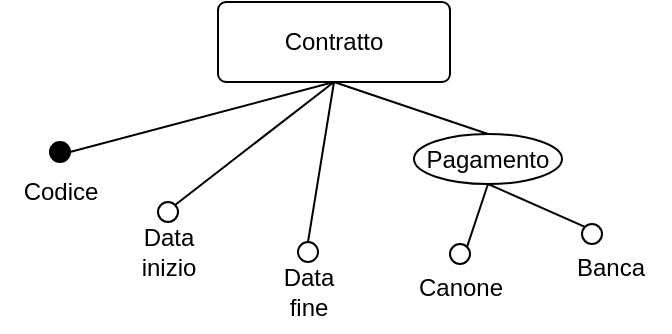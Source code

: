 <mxfile version="20.2.3" type="device"><diagram id="0_oeKXz4s_miRS7-YU_i" name="Pagina-1"><mxGraphModel dx="865" dy="534" grid="1" gridSize="10" guides="1" tooltips="1" connect="1" arrows="1" fold="1" page="1" pageScale="1" pageWidth="827" pageHeight="1169" math="0" shadow="0"><root><mxCell id="0"/><mxCell id="1" parent="0"/><mxCell id="G7u6AfYsuPwKJBhyYit7-2" value="Contratto" style="rounded=1;arcSize=10;whiteSpace=wrap;html=1;align=center;" vertex="1" parent="1"><mxGeometry x="370" y="60" width="116" height="40" as="geometry"/></mxCell><mxCell id="G7u6AfYsuPwKJBhyYit7-3" value="" style="ellipse;whiteSpace=wrap;html=1;aspect=fixed;fillColor=#000000;" vertex="1" parent="1"><mxGeometry x="286" y="130" width="10" height="10" as="geometry"/></mxCell><mxCell id="G7u6AfYsuPwKJBhyYit7-4" value="" style="ellipse;whiteSpace=wrap;html=1;aspect=fixed;" vertex="1" parent="1"><mxGeometry x="340" y="160" width="10" height="10" as="geometry"/></mxCell><mxCell id="G7u6AfYsuPwKJBhyYit7-5" value="" style="ellipse;whiteSpace=wrap;html=1;aspect=fixed;" vertex="1" parent="1"><mxGeometry x="486" y="181" width="10" height="10" as="geometry"/></mxCell><mxCell id="G7u6AfYsuPwKJBhyYit7-7" value="" style="ellipse;whiteSpace=wrap;html=1;aspect=fixed;" vertex="1" parent="1"><mxGeometry x="552" y="171" width="10" height="10" as="geometry"/></mxCell><mxCell id="G7u6AfYsuPwKJBhyYit7-8" value="" style="ellipse;whiteSpace=wrap;html=1;aspect=fixed;" vertex="1" parent="1"><mxGeometry x="410" y="180" width="10" height="10" as="geometry"/></mxCell><mxCell id="G7u6AfYsuPwKJBhyYit7-9" value="Codice" style="text;html=1;align=center;verticalAlign=middle;resizable=0;points=[];autosize=1;strokeColor=none;fillColor=none;" vertex="1" parent="1"><mxGeometry x="261" y="140" width="60" height="30" as="geometry"/></mxCell><mxCell id="G7u6AfYsuPwKJBhyYit7-10" value="Data&lt;br&gt;inizio" style="text;html=1;align=center;verticalAlign=middle;resizable=0;points=[];autosize=1;strokeColor=none;fillColor=none;" vertex="1" parent="1"><mxGeometry x="320" y="165" width="50" height="40" as="geometry"/></mxCell><mxCell id="G7u6AfYsuPwKJBhyYit7-11" value="Data&lt;br&gt;fine" style="text;html=1;align=center;verticalAlign=middle;resizable=0;points=[];autosize=1;strokeColor=none;fillColor=none;" vertex="1" parent="1"><mxGeometry x="390" y="185" width="50" height="40" as="geometry"/></mxCell><mxCell id="G7u6AfYsuPwKJBhyYit7-12" value="Canone" style="text;html=1;align=center;verticalAlign=middle;resizable=0;points=[];autosize=1;strokeColor=none;fillColor=none;" vertex="1" parent="1"><mxGeometry x="456" y="188" width="70" height="30" as="geometry"/></mxCell><mxCell id="G7u6AfYsuPwKJBhyYit7-17" value="Banca" style="text;html=1;align=center;verticalAlign=middle;resizable=0;points=[];autosize=1;strokeColor=none;fillColor=none;" vertex="1" parent="1"><mxGeometry x="536" y="178" width="60" height="30" as="geometry"/></mxCell><mxCell id="G7u6AfYsuPwKJBhyYit7-18" value="" style="endArrow=none;html=1;rounded=0;entryX=0.5;entryY=1;entryDx=0;entryDy=0;exitX=1;exitY=0.5;exitDx=0;exitDy=0;" edge="1" parent="1" source="G7u6AfYsuPwKJBhyYit7-3" target="G7u6AfYsuPwKJBhyYit7-2"><mxGeometry width="50" height="50" relative="1" as="geometry"><mxPoint x="390" y="240" as="sourcePoint"/><mxPoint x="440" y="190" as="targetPoint"/></mxGeometry></mxCell><mxCell id="G7u6AfYsuPwKJBhyYit7-19" value="" style="endArrow=none;html=1;rounded=0;entryX=0.5;entryY=1;entryDx=0;entryDy=0;exitX=1;exitY=0;exitDx=0;exitDy=0;" edge="1" parent="1" source="G7u6AfYsuPwKJBhyYit7-4" target="G7u6AfYsuPwKJBhyYit7-2"><mxGeometry width="50" height="50" relative="1" as="geometry"><mxPoint x="390" y="240" as="sourcePoint"/><mxPoint x="440" y="190" as="targetPoint"/></mxGeometry></mxCell><mxCell id="G7u6AfYsuPwKJBhyYit7-20" value="Pagamento" style="ellipse;whiteSpace=wrap;html=1;" vertex="1" parent="1"><mxGeometry x="468" y="126" width="74" height="25" as="geometry"/></mxCell><mxCell id="G7u6AfYsuPwKJBhyYit7-21" value="" style="endArrow=none;html=1;rounded=0;entryX=0.5;entryY=1;entryDx=0;entryDy=0;exitX=0.5;exitY=0;exitDx=0;exitDy=0;" edge="1" parent="1" source="G7u6AfYsuPwKJBhyYit7-8" target="G7u6AfYsuPwKJBhyYit7-2"><mxGeometry width="50" height="50" relative="1" as="geometry"><mxPoint x="390" y="240" as="sourcePoint"/><mxPoint x="440" y="190" as="targetPoint"/></mxGeometry></mxCell><mxCell id="G7u6AfYsuPwKJBhyYit7-22" value="" style="endArrow=none;html=1;rounded=0;entryX=0.5;entryY=1;entryDx=0;entryDy=0;exitX=0.5;exitY=0;exitDx=0;exitDy=0;" edge="1" parent="1" source="G7u6AfYsuPwKJBhyYit7-20" target="G7u6AfYsuPwKJBhyYit7-2"><mxGeometry width="50" height="50" relative="1" as="geometry"><mxPoint x="390" y="240" as="sourcePoint"/><mxPoint x="440" y="190" as="targetPoint"/></mxGeometry></mxCell><mxCell id="G7u6AfYsuPwKJBhyYit7-23" value="" style="endArrow=none;html=1;rounded=0;entryX=0.5;entryY=1;entryDx=0;entryDy=0;exitX=1;exitY=0;exitDx=0;exitDy=0;" edge="1" parent="1" source="G7u6AfYsuPwKJBhyYit7-5" target="G7u6AfYsuPwKJBhyYit7-20"><mxGeometry width="50" height="50" relative="1" as="geometry"><mxPoint x="376" y="246" as="sourcePoint"/><mxPoint x="491" y="157" as="targetPoint"/></mxGeometry></mxCell><mxCell id="G7u6AfYsuPwKJBhyYit7-24" value="" style="endArrow=none;html=1;rounded=0;entryX=0.5;entryY=1;entryDx=0;entryDy=0;exitX=0;exitY=0;exitDx=0;exitDy=0;" edge="1" parent="1" source="G7u6AfYsuPwKJBhyYit7-7" target="G7u6AfYsuPwKJBhyYit7-20"><mxGeometry width="50" height="50" relative="1" as="geometry"><mxPoint x="376" y="246" as="sourcePoint"/><mxPoint x="491" y="157" as="targetPoint"/></mxGeometry></mxCell></root></mxGraphModel></diagram></mxfile>